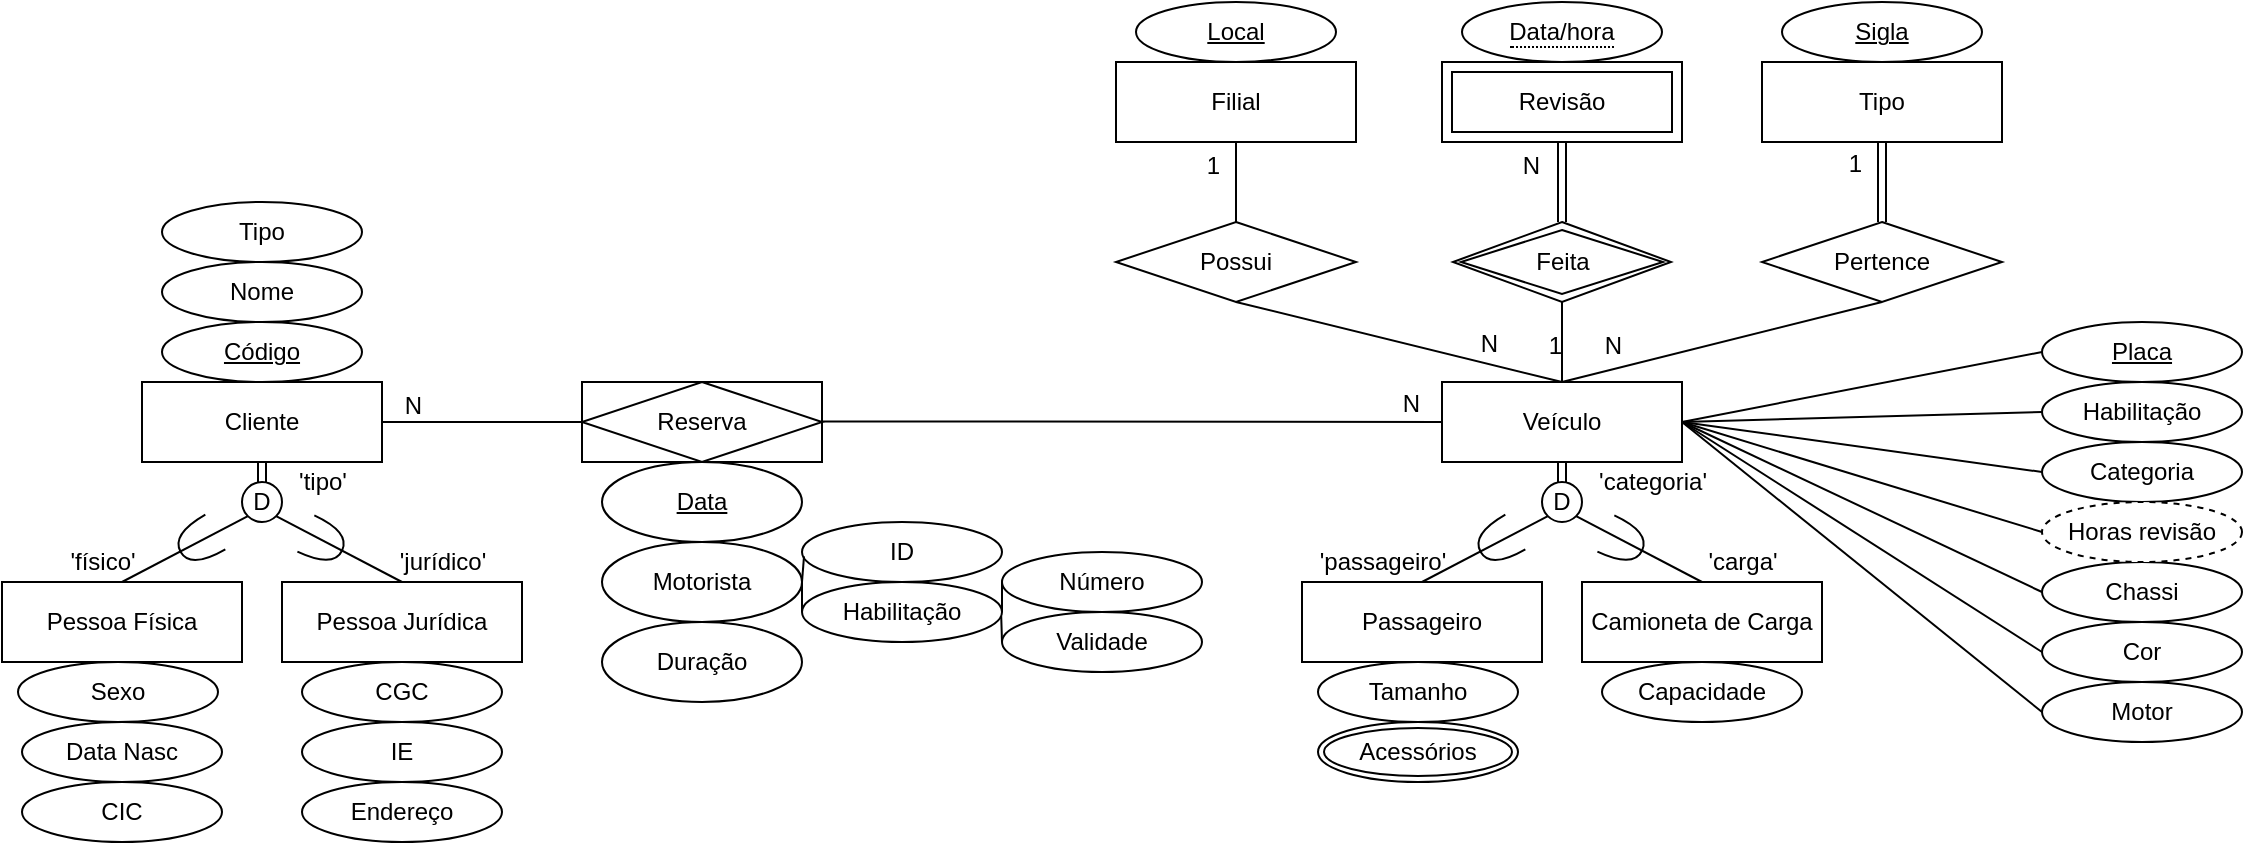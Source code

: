 <mxfile version="12.9.3" type="device"><diagram id="4BtH_rLJph0PBlJxzm15" name="Page-1"><mxGraphModel dx="1185" dy="680" grid="1" gridSize="10" guides="1" tooltips="1" connect="1" arrows="1" fold="1" page="1" pageScale="1" pageWidth="850" pageHeight="1100" math="0" shadow="0"><root><mxCell id="0"/><mxCell id="1" parent="0"/><mxCell id="RyStUggS_Oa_aT0fSxMY-2" value="Cliente" style="whiteSpace=wrap;html=1;align=center;" vertex="1" parent="1"><mxGeometry x="80" y="480" width="120" height="40" as="geometry"/></mxCell><mxCell id="RyStUggS_Oa_aT0fSxMY-3" value="Filial" style="whiteSpace=wrap;html=1;align=center;" vertex="1" parent="1"><mxGeometry x="567" y="320" width="120" height="40" as="geometry"/></mxCell><mxCell id="RyStUggS_Oa_aT0fSxMY-4" value="Pessoa Física" style="whiteSpace=wrap;html=1;align=center;" vertex="1" parent="1"><mxGeometry x="10" y="580" width="120" height="40" as="geometry"/></mxCell><mxCell id="RyStUggS_Oa_aT0fSxMY-5" value="Pessoa Jurídica" style="whiteSpace=wrap;html=1;align=center;" vertex="1" parent="1"><mxGeometry x="150" y="580" width="120" height="40" as="geometry"/></mxCell><mxCell id="RyStUggS_Oa_aT0fSxMY-6" value="" style="endArrow=none;html=1;rounded=0;entryX=0.5;entryY=0;entryDx=0;entryDy=0;exitX=0;exitY=1;exitDx=0;exitDy=0;" edge="1" parent="1" source="RyStUggS_Oa_aT0fSxMY-22" target="RyStUggS_Oa_aT0fSxMY-4"><mxGeometry relative="1" as="geometry"><mxPoint x="120" y="560" as="sourcePoint"/><mxPoint x="540" y="639" as="targetPoint"/></mxGeometry></mxCell><mxCell id="RyStUggS_Oa_aT0fSxMY-7" value="" style="endArrow=none;html=1;rounded=0;entryX=0.5;entryY=0;entryDx=0;entryDy=0;exitX=1;exitY=1;exitDx=0;exitDy=0;" edge="1" parent="1" source="RyStUggS_Oa_aT0fSxMY-22" target="RyStUggS_Oa_aT0fSxMY-5"><mxGeometry relative="1" as="geometry"><mxPoint x="160" y="570" as="sourcePoint"/><mxPoint x="70" y="650" as="targetPoint"/></mxGeometry></mxCell><mxCell id="RyStUggS_Oa_aT0fSxMY-10" value="Reserva" style="shape=associativeEntity;whiteSpace=wrap;html=1;align=center;" vertex="1" parent="1"><mxGeometry x="300" y="480" width="120" height="40" as="geometry"/></mxCell><mxCell id="RyStUggS_Oa_aT0fSxMY-11" value="Data" style="ellipse;whiteSpace=wrap;html=1;align=center;fontStyle=4;" vertex="1" parent="1"><mxGeometry x="310" y="520" width="100" height="40" as="geometry"/></mxCell><mxCell id="RyStUggS_Oa_aT0fSxMY-12" value="Motorista" style="ellipse;whiteSpace=wrap;html=1;align=center;" vertex="1" parent="1"><mxGeometry x="310" y="560" width="100" height="40" as="geometry"/></mxCell><mxCell id="RyStUggS_Oa_aT0fSxMY-13" value="ID" style="ellipse;whiteSpace=wrap;html=1;align=center;" vertex="1" parent="1"><mxGeometry x="410" y="550" width="100" height="30" as="geometry"/></mxCell><mxCell id="RyStUggS_Oa_aT0fSxMY-14" value="Habilitação" style="ellipse;whiteSpace=wrap;html=1;align=center;" vertex="1" parent="1"><mxGeometry x="410" y="580" width="100" height="30" as="geometry"/></mxCell><mxCell id="RyStUggS_Oa_aT0fSxMY-15" value="Número" style="ellipse;whiteSpace=wrap;html=1;align=center;" vertex="1" parent="1"><mxGeometry x="510" y="565" width="100" height="30" as="geometry"/></mxCell><mxCell id="RyStUggS_Oa_aT0fSxMY-16" value="Validade" style="ellipse;whiteSpace=wrap;html=1;align=center;" vertex="1" parent="1"><mxGeometry x="510" y="595" width="100" height="30" as="geometry"/></mxCell><mxCell id="RyStUggS_Oa_aT0fSxMY-17" value="" style="endArrow=none;html=1;rounded=0;entryX=0.01;entryY=0.572;entryDx=0;entryDy=0;entryPerimeter=0;exitX=1;exitY=0.5;exitDx=0;exitDy=0;" edge="1" parent="1" source="RyStUggS_Oa_aT0fSxMY-12" target="RyStUggS_Oa_aT0fSxMY-13"><mxGeometry relative="1" as="geometry"><mxPoint x="290" y="550" as="sourcePoint"/><mxPoint x="450" y="550" as="targetPoint"/></mxGeometry></mxCell><mxCell id="RyStUggS_Oa_aT0fSxMY-18" value="" style="endArrow=none;html=1;rounded=0;entryX=0;entryY=0.5;entryDx=0;entryDy=0;exitX=1;exitY=0.5;exitDx=0;exitDy=0;" edge="1" parent="1" source="RyStUggS_Oa_aT0fSxMY-14" target="RyStUggS_Oa_aT0fSxMY-15"><mxGeometry relative="1" as="geometry"><mxPoint x="420" y="590" as="sourcePoint"/><mxPoint x="421" y="577.16" as="targetPoint"/></mxGeometry></mxCell><mxCell id="RyStUggS_Oa_aT0fSxMY-19" value="" style="endArrow=none;html=1;rounded=0;entryX=0.996;entryY=0.568;entryDx=0;entryDy=0;exitX=0;exitY=0.5;exitDx=0;exitDy=0;entryPerimeter=0;" edge="1" parent="1" source="RyStUggS_Oa_aT0fSxMY-16" target="RyStUggS_Oa_aT0fSxMY-14"><mxGeometry relative="1" as="geometry"><mxPoint x="520" y="605" as="sourcePoint"/><mxPoint x="520" y="590" as="targetPoint"/></mxGeometry></mxCell><mxCell id="RyStUggS_Oa_aT0fSxMY-20" value="" style="endArrow=none;html=1;rounded=0;entryX=1;entryY=0.5;entryDx=0;entryDy=0;exitX=0;exitY=0.5;exitDx=0;exitDy=0;" edge="1" parent="1" source="RyStUggS_Oa_aT0fSxMY-14" target="RyStUggS_Oa_aT0fSxMY-12"><mxGeometry relative="1" as="geometry"><mxPoint x="420" y="590" as="sourcePoint"/><mxPoint x="421" y="577.16" as="targetPoint"/></mxGeometry></mxCell><mxCell id="RyStUggS_Oa_aT0fSxMY-21" value="" style="shape=requiredInterface;html=1;verticalLabelPosition=bottom;rotation=-210;" vertex="1" parent="1"><mxGeometry x="98" y="550" width="20" height="20" as="geometry"/></mxCell><mxCell id="RyStUggS_Oa_aT0fSxMY-22" value="D" style="ellipse;whiteSpace=wrap;html=1;aspect=fixed;" vertex="1" parent="1"><mxGeometry x="130" y="530" width="20" height="20" as="geometry"/></mxCell><mxCell id="RyStUggS_Oa_aT0fSxMY-23" value="" style="shape=link;html=1;entryX=0.5;entryY=1;entryDx=0;entryDy=0;exitX=0.5;exitY=0;exitDx=0;exitDy=0;" edge="1" parent="1" source="RyStUggS_Oa_aT0fSxMY-22" target="RyStUggS_Oa_aT0fSxMY-2"><mxGeometry width="50" height="50" relative="1" as="geometry"><mxPoint x="170" y="530" as="sourcePoint"/><mxPoint x="220" y="480" as="targetPoint"/></mxGeometry></mxCell><mxCell id="RyStUggS_Oa_aT0fSxMY-25" value="" style="shape=requiredInterface;html=1;verticalLabelPosition=bottom;rotation=25;" vertex="1" parent="1"><mxGeometry x="161" y="550" width="20" height="20" as="geometry"/></mxCell><mxCell id="RyStUggS_Oa_aT0fSxMY-26" value="'tipo'" style="text;html=1;align=center;verticalAlign=middle;resizable=0;points=[];autosize=1;" vertex="1" parent="1"><mxGeometry x="150" y="520" width="40" height="20" as="geometry"/></mxCell><mxCell id="RyStUggS_Oa_aT0fSxMY-27" value="'físico'" style="text;html=1;align=center;verticalAlign=middle;resizable=0;points=[];autosize=1;" vertex="1" parent="1"><mxGeometry x="35" y="560" width="50" height="20" as="geometry"/></mxCell><mxCell id="RyStUggS_Oa_aT0fSxMY-28" value="'jurídico'" style="text;html=1;align=center;verticalAlign=middle;resizable=0;points=[];autosize=1;" vertex="1" parent="1"><mxGeometry x="200" y="560" width="60" height="20" as="geometry"/></mxCell><mxCell id="RyStUggS_Oa_aT0fSxMY-29" value="Tipo" style="ellipse;whiteSpace=wrap;html=1;align=center;" vertex="1" parent="1"><mxGeometry x="90" y="390" width="100" height="30" as="geometry"/></mxCell><mxCell id="RyStUggS_Oa_aT0fSxMY-30" value="Veículo" style="whiteSpace=wrap;html=1;align=center;" vertex="1" parent="1"><mxGeometry x="730" y="480" width="120" height="40" as="geometry"/></mxCell><mxCell id="RyStUggS_Oa_aT0fSxMY-31" value="Passageiro" style="whiteSpace=wrap;html=1;align=center;" vertex="1" parent="1"><mxGeometry x="660" y="580" width="120" height="40" as="geometry"/></mxCell><mxCell id="RyStUggS_Oa_aT0fSxMY-32" value="Camioneta de Carga" style="whiteSpace=wrap;html=1;align=center;" vertex="1" parent="1"><mxGeometry x="800" y="580" width="120" height="40" as="geometry"/></mxCell><mxCell id="RyStUggS_Oa_aT0fSxMY-33" value="" style="endArrow=none;html=1;rounded=0;entryX=0.5;entryY=0;entryDx=0;entryDy=0;exitX=0;exitY=1;exitDx=0;exitDy=0;" edge="1" parent="1" source="RyStUggS_Oa_aT0fSxMY-36" target="RyStUggS_Oa_aT0fSxMY-31"><mxGeometry relative="1" as="geometry"><mxPoint x="770" y="560" as="sourcePoint"/><mxPoint x="1190" y="639" as="targetPoint"/></mxGeometry></mxCell><mxCell id="RyStUggS_Oa_aT0fSxMY-34" value="" style="endArrow=none;html=1;rounded=0;entryX=0.5;entryY=0;entryDx=0;entryDy=0;exitX=1;exitY=1;exitDx=0;exitDy=0;" edge="1" parent="1" source="RyStUggS_Oa_aT0fSxMY-36" target="RyStUggS_Oa_aT0fSxMY-32"><mxGeometry relative="1" as="geometry"><mxPoint x="810" y="570" as="sourcePoint"/><mxPoint x="720" y="650" as="targetPoint"/></mxGeometry></mxCell><mxCell id="RyStUggS_Oa_aT0fSxMY-35" value="" style="shape=requiredInterface;html=1;verticalLabelPosition=bottom;rotation=-210;" vertex="1" parent="1"><mxGeometry x="748" y="550" width="20" height="20" as="geometry"/></mxCell><mxCell id="RyStUggS_Oa_aT0fSxMY-36" value="D" style="ellipse;whiteSpace=wrap;html=1;aspect=fixed;" vertex="1" parent="1"><mxGeometry x="780" y="530" width="20" height="20" as="geometry"/></mxCell><mxCell id="RyStUggS_Oa_aT0fSxMY-37" value="" style="shape=link;html=1;entryX=0.5;entryY=1;entryDx=0;entryDy=0;exitX=0.5;exitY=0;exitDx=0;exitDy=0;" edge="1" parent="1" source="RyStUggS_Oa_aT0fSxMY-36" target="RyStUggS_Oa_aT0fSxMY-30"><mxGeometry width="50" height="50" relative="1" as="geometry"><mxPoint x="820" y="530" as="sourcePoint"/><mxPoint x="870" y="480" as="targetPoint"/></mxGeometry></mxCell><mxCell id="RyStUggS_Oa_aT0fSxMY-38" value="" style="shape=requiredInterface;html=1;verticalLabelPosition=bottom;rotation=25;" vertex="1" parent="1"><mxGeometry x="811" y="550" width="20" height="20" as="geometry"/></mxCell><mxCell id="RyStUggS_Oa_aT0fSxMY-39" value="'categoria'" style="text;html=1;align=center;verticalAlign=middle;resizable=0;points=[];autosize=1;" vertex="1" parent="1"><mxGeometry x="800" y="520" width="70" height="20" as="geometry"/></mxCell><mxCell id="RyStUggS_Oa_aT0fSxMY-40" value="'passageiro'" style="text;html=1;align=center;verticalAlign=middle;resizable=0;points=[];autosize=1;" vertex="1" parent="1"><mxGeometry x="660" y="560" width="80" height="20" as="geometry"/></mxCell><mxCell id="RyStUggS_Oa_aT0fSxMY-41" value="'carga'" style="text;html=1;align=center;verticalAlign=middle;resizable=0;points=[];autosize=1;" vertex="1" parent="1"><mxGeometry x="855" y="560" width="50" height="20" as="geometry"/></mxCell><mxCell id="RyStUggS_Oa_aT0fSxMY-42" value="Possui" style="shape=rhombus;perimeter=rhombusPerimeter;whiteSpace=wrap;html=1;align=center;" vertex="1" parent="1"><mxGeometry x="567" y="400" width="120" height="40" as="geometry"/></mxCell><mxCell id="RyStUggS_Oa_aT0fSxMY-44" value="" style="endArrow=none;html=1;rounded=0;exitX=1;exitY=0.5;exitDx=0;exitDy=0;entryX=0;entryY=0.5;entryDx=0;entryDy=0;" edge="1" parent="1" source="RyStUggS_Oa_aT0fSxMY-2" target="RyStUggS_Oa_aT0fSxMY-10"><mxGeometry relative="1" as="geometry"><mxPoint x="310" y="580" as="sourcePoint"/><mxPoint x="470" y="580" as="targetPoint"/></mxGeometry></mxCell><mxCell id="RyStUggS_Oa_aT0fSxMY-45" value="N" style="resizable=0;html=1;align=right;verticalAlign=bottom;" connectable="0" vertex="1" parent="RyStUggS_Oa_aT0fSxMY-44"><mxGeometry x="1" relative="1" as="geometry"><mxPoint x="-80" as="offset"/></mxGeometry></mxCell><mxCell id="RyStUggS_Oa_aT0fSxMY-46" value="" style="endArrow=none;html=1;rounded=0;exitX=1;exitY=0.5;exitDx=0;exitDy=0;entryX=0;entryY=0.5;entryDx=0;entryDy=0;" edge="1" parent="1" target="RyStUggS_Oa_aT0fSxMY-30"><mxGeometry relative="1" as="geometry"><mxPoint x="420" y="499.71" as="sourcePoint"/><mxPoint x="520" y="499.71" as="targetPoint"/></mxGeometry></mxCell><mxCell id="RyStUggS_Oa_aT0fSxMY-47" value="N" style="resizable=0;html=1;align=right;verticalAlign=bottom;" connectable="0" vertex="1" parent="RyStUggS_Oa_aT0fSxMY-46"><mxGeometry x="1" relative="1" as="geometry"><mxPoint x="-10.29" as="offset"/></mxGeometry></mxCell><mxCell id="RyStUggS_Oa_aT0fSxMY-48" value="" style="endArrow=none;html=1;rounded=0;exitX=0.5;exitY=1;exitDx=0;exitDy=0;entryX=0.5;entryY=0;entryDx=0;entryDy=0;" edge="1" parent="1" source="RyStUggS_Oa_aT0fSxMY-3" target="RyStUggS_Oa_aT0fSxMY-42"><mxGeometry relative="1" as="geometry"><mxPoint x="139" y="520" as="sourcePoint"/><mxPoint x="519" y="450" as="targetPoint"/></mxGeometry></mxCell><mxCell id="RyStUggS_Oa_aT0fSxMY-49" value="1" style="resizable=0;html=1;align=right;verticalAlign=bottom;" connectable="0" vertex="1" parent="RyStUggS_Oa_aT0fSxMY-48"><mxGeometry x="1" relative="1" as="geometry"><mxPoint x="-8" y="-20" as="offset"/></mxGeometry></mxCell><mxCell id="RyStUggS_Oa_aT0fSxMY-52" value="" style="endArrow=none;html=1;rounded=0;exitX=0.5;exitY=0;exitDx=0;exitDy=0;entryX=0.5;entryY=1;entryDx=0;entryDy=0;" edge="1" parent="1" source="RyStUggS_Oa_aT0fSxMY-30" target="RyStUggS_Oa_aT0fSxMY-42"><mxGeometry relative="1" as="geometry"><mxPoint x="718" y="370" as="sourcePoint"/><mxPoint x="718" y="410" as="targetPoint"/></mxGeometry></mxCell><mxCell id="RyStUggS_Oa_aT0fSxMY-53" value="N" style="resizable=0;html=1;align=right;verticalAlign=bottom;direction=south;" connectable="0" vertex="1" parent="RyStUggS_Oa_aT0fSxMY-52"><mxGeometry x="1" relative="1" as="geometry"><mxPoint x="131.16" y="29.95" as="offset"/></mxGeometry></mxCell><mxCell id="RyStUggS_Oa_aT0fSxMY-54" value="" style="endArrow=none;html=1;rounded=0;exitX=0.5;exitY=0;exitDx=0;exitDy=0;entryX=0.5;entryY=1;entryDx=0;entryDy=0;" edge="1" parent="1" source="RyStUggS_Oa_aT0fSxMY-30" target="RyStUggS_Oa_aT0fSxMY-82"><mxGeometry relative="1" as="geometry"><mxPoint x="881" y="370" as="sourcePoint"/><mxPoint x="871" y="440" as="targetPoint"/></mxGeometry></mxCell><mxCell id="RyStUggS_Oa_aT0fSxMY-55" value="1" style="resizable=0;html=1;align=right;verticalAlign=bottom;" connectable="0" vertex="1" parent="RyStUggS_Oa_aT0fSxMY-54"><mxGeometry x="1" relative="1" as="geometry"><mxPoint y="30.0" as="offset"/></mxGeometry></mxCell><mxCell id="RyStUggS_Oa_aT0fSxMY-56" value="Nome" style="ellipse;whiteSpace=wrap;html=1;align=center;" vertex="1" parent="1"><mxGeometry x="90" y="420" width="100" height="30" as="geometry"/></mxCell><mxCell id="RyStUggS_Oa_aT0fSxMY-57" value="Sexo" style="ellipse;whiteSpace=wrap;html=1;align=center;" vertex="1" parent="1"><mxGeometry x="18" y="620" width="100" height="30" as="geometry"/></mxCell><mxCell id="RyStUggS_Oa_aT0fSxMY-58" value="Data Nasc" style="ellipse;whiteSpace=wrap;html=1;align=center;" vertex="1" parent="1"><mxGeometry x="20" y="650" width="100" height="30" as="geometry"/></mxCell><mxCell id="RyStUggS_Oa_aT0fSxMY-59" value="CIC" style="ellipse;whiteSpace=wrap;html=1;align=center;" vertex="1" parent="1"><mxGeometry x="20" y="680" width="100" height="30" as="geometry"/></mxCell><mxCell id="RyStUggS_Oa_aT0fSxMY-60" value="CGC" style="ellipse;whiteSpace=wrap;html=1;align=center;" vertex="1" parent="1"><mxGeometry x="160" y="620" width="100" height="30" as="geometry"/></mxCell><mxCell id="RyStUggS_Oa_aT0fSxMY-61" value="IE" style="ellipse;whiteSpace=wrap;html=1;align=center;" vertex="1" parent="1"><mxGeometry x="160" y="650" width="100" height="30" as="geometry"/></mxCell><mxCell id="RyStUggS_Oa_aT0fSxMY-62" value="Endereço" style="ellipse;whiteSpace=wrap;html=1;align=center;" vertex="1" parent="1"><mxGeometry x="160" y="680" width="100" height="30" as="geometry"/></mxCell><mxCell id="RyStUggS_Oa_aT0fSxMY-63" value="Código" style="ellipse;whiteSpace=wrap;html=1;align=center;fontStyle=4;" vertex="1" parent="1"><mxGeometry x="90" y="450" width="100" height="30" as="geometry"/></mxCell><mxCell id="RyStUggS_Oa_aT0fSxMY-64" value="Duração" style="ellipse;whiteSpace=wrap;html=1;align=center;" vertex="1" parent="1"><mxGeometry x="310" y="600" width="100" height="40" as="geometry"/></mxCell><mxCell id="RyStUggS_Oa_aT0fSxMY-65" value="Local" style="ellipse;whiteSpace=wrap;html=1;align=center;fontStyle=4;" vertex="1" parent="1"><mxGeometry x="577" y="290" width="100" height="30" as="geometry"/></mxCell><mxCell id="RyStUggS_Oa_aT0fSxMY-70" value="Pertence" style="shape=rhombus;perimeter=rhombusPerimeter;whiteSpace=wrap;html=1;align=center;" vertex="1" parent="1"><mxGeometry x="890" y="400" width="120" height="40" as="geometry"/></mxCell><mxCell id="RyStUggS_Oa_aT0fSxMY-71" value="Tipo" style="whiteSpace=wrap;html=1;align=center;" vertex="1" parent="1"><mxGeometry x="890" y="320" width="120" height="40" as="geometry"/></mxCell><mxCell id="RyStUggS_Oa_aT0fSxMY-73" value="" style="endArrow=none;html=1;rounded=0;entryX=0.5;entryY=1;entryDx=0;entryDy=0;" edge="1" parent="1" target="RyStUggS_Oa_aT0fSxMY-70"><mxGeometry relative="1" as="geometry"><mxPoint x="790" y="480" as="sourcePoint"/><mxPoint x="905" y="496" as="targetPoint"/></mxGeometry></mxCell><mxCell id="RyStUggS_Oa_aT0fSxMY-74" value="N" style="resizable=0;html=1;align=right;verticalAlign=bottom;" connectable="0" vertex="1" parent="RyStUggS_Oa_aT0fSxMY-73"><mxGeometry x="1" relative="1" as="geometry"><mxPoint x="-129.12" y="30.03" as="offset"/></mxGeometry></mxCell><mxCell id="RyStUggS_Oa_aT0fSxMY-77" value="Sigla" style="ellipse;whiteSpace=wrap;html=1;align=center;fontStyle=4;" vertex="1" parent="1"><mxGeometry x="900" y="290" width="100" height="30" as="geometry"/></mxCell><mxCell id="RyStUggS_Oa_aT0fSxMY-78" value="" style="shape=link;html=1;rounded=0;entryX=0.5;entryY=1;entryDx=0;entryDy=0;exitX=0.5;exitY=0;exitDx=0;exitDy=0;" edge="1" parent="1" source="RyStUggS_Oa_aT0fSxMY-70" target="RyStUggS_Oa_aT0fSxMY-71"><mxGeometry relative="1" as="geometry"><mxPoint x="990" y="450" as="sourcePoint"/><mxPoint x="1150" y="450" as="targetPoint"/></mxGeometry></mxCell><mxCell id="RyStUggS_Oa_aT0fSxMY-79" value="1" style="resizable=0;html=1;align=right;verticalAlign=bottom;" connectable="0" vertex="1" parent="RyStUggS_Oa_aT0fSxMY-78"><mxGeometry x="1" relative="1" as="geometry"><mxPoint x="-10" y="19.91" as="offset"/></mxGeometry></mxCell><mxCell id="RyStUggS_Oa_aT0fSxMY-81" value="Revisão" style="shape=ext;margin=3;double=1;whiteSpace=wrap;html=1;align=center;" vertex="1" parent="1"><mxGeometry x="730" y="320" width="120" height="40" as="geometry"/></mxCell><mxCell id="RyStUggS_Oa_aT0fSxMY-82" value="Feita" style="shape=rhombus;double=1;perimeter=rhombusPerimeter;whiteSpace=wrap;html=1;align=center;" vertex="1" parent="1"><mxGeometry x="735.5" y="400" width="109" height="40" as="geometry"/></mxCell><mxCell id="RyStUggS_Oa_aT0fSxMY-85" value="" style="shape=link;html=1;rounded=0;entryX=0.5;entryY=1;entryDx=0;entryDy=0;exitX=0.5;exitY=0;exitDx=0;exitDy=0;" edge="1" parent="1" source="RyStUggS_Oa_aT0fSxMY-82" target="RyStUggS_Oa_aT0fSxMY-81"><mxGeometry relative="1" as="geometry"><mxPoint x="659" y="440" as="sourcePoint"/><mxPoint x="819" y="440" as="targetPoint"/></mxGeometry></mxCell><mxCell id="RyStUggS_Oa_aT0fSxMY-86" value="N" style="resizable=0;html=1;align=right;verticalAlign=bottom;" connectable="0" vertex="1" parent="RyStUggS_Oa_aT0fSxMY-85"><mxGeometry x="1" relative="1" as="geometry"><mxPoint x="-11" y="20" as="offset"/></mxGeometry></mxCell><mxCell id="RyStUggS_Oa_aT0fSxMY-87" value="&lt;span style=&quot;border-bottom: 1px dotted&quot;&gt;Data/hora&lt;/span&gt;" style="ellipse;whiteSpace=wrap;html=1;align=center;" vertex="1" parent="1"><mxGeometry x="740" y="290" width="100" height="30" as="geometry"/></mxCell><mxCell id="RyStUggS_Oa_aT0fSxMY-90" value="Habilitação" style="ellipse;whiteSpace=wrap;html=1;align=center;" vertex="1" parent="1"><mxGeometry x="1030" y="480" width="100" height="30" as="geometry"/></mxCell><mxCell id="RyStUggS_Oa_aT0fSxMY-93" value="" style="endArrow=none;html=1;rounded=0;entryX=0;entryY=0.5;entryDx=0;entryDy=0;exitX=1;exitY=0.5;exitDx=0;exitDy=0;" edge="1" parent="1" target="RyStUggS_Oa_aT0fSxMY-101" source="RyStUggS_Oa_aT0fSxMY-30"><mxGeometry relative="1" as="geometry"><mxPoint x="905" y="505" as="sourcePoint"/><mxPoint x="906" y="477.16" as="targetPoint"/></mxGeometry></mxCell><mxCell id="RyStUggS_Oa_aT0fSxMY-96" value="" style="endArrow=none;html=1;rounded=0;entryX=1;entryY=0.5;entryDx=0;entryDy=0;exitX=0;exitY=0.5;exitDx=0;exitDy=0;" edge="1" parent="1" source="RyStUggS_Oa_aT0fSxMY-90" target="RyStUggS_Oa_aT0fSxMY-30"><mxGeometry relative="1" as="geometry"><mxPoint x="915" y="515" as="sourcePoint"/><mxPoint x="905" y="505" as="targetPoint"/></mxGeometry></mxCell><mxCell id="RyStUggS_Oa_aT0fSxMY-97" value="Tamanho" style="ellipse;whiteSpace=wrap;html=1;align=center;" vertex="1" parent="1"><mxGeometry x="668" y="620" width="100" height="30" as="geometry"/></mxCell><mxCell id="RyStUggS_Oa_aT0fSxMY-99" value="Categoria" style="ellipse;whiteSpace=wrap;html=1;align=center;" vertex="1" parent="1"><mxGeometry x="1030" y="510" width="100" height="30" as="geometry"/></mxCell><mxCell id="RyStUggS_Oa_aT0fSxMY-100" value="" style="endArrow=none;html=1;rounded=0;entryX=1;entryY=0.5;entryDx=0;entryDy=0;exitX=0;exitY=0.5;exitDx=0;exitDy=0;" edge="1" parent="1" source="RyStUggS_Oa_aT0fSxMY-99" target="RyStUggS_Oa_aT0fSxMY-30"><mxGeometry relative="1" as="geometry"><mxPoint x="925" y="525" as="sourcePoint"/><mxPoint x="860" y="510" as="targetPoint"/></mxGeometry></mxCell><mxCell id="RyStUggS_Oa_aT0fSxMY-101" value="Placa" style="ellipse;whiteSpace=wrap;html=1;align=center;fontStyle=4;" vertex="1" parent="1"><mxGeometry x="1030" y="450" width="100" height="30" as="geometry"/></mxCell><mxCell id="RyStUggS_Oa_aT0fSxMY-103" value="Acessórios" style="ellipse;shape=doubleEllipse;margin=3;whiteSpace=wrap;html=1;align=center;" vertex="1" parent="1"><mxGeometry x="668" y="650" width="100" height="30" as="geometry"/></mxCell><mxCell id="RyStUggS_Oa_aT0fSxMY-104" value="Capacidade" style="ellipse;whiteSpace=wrap;html=1;align=center;" vertex="1" parent="1"><mxGeometry x="810" y="620" width="100" height="30" as="geometry"/></mxCell><mxCell id="RyStUggS_Oa_aT0fSxMY-106" value="" style="endArrow=none;html=1;rounded=0;exitX=0;exitY=0.5;exitDx=0;exitDy=0;" edge="1" parent="1"><mxGeometry relative="1" as="geometry"><mxPoint x="1030" y="555" as="sourcePoint"/><mxPoint x="850" y="500" as="targetPoint"/></mxGeometry></mxCell><mxCell id="RyStUggS_Oa_aT0fSxMY-109" value="Chassi" style="ellipse;whiteSpace=wrap;html=1;align=center;" vertex="1" parent="1"><mxGeometry x="1030" y="570" width="100" height="30" as="geometry"/></mxCell><mxCell id="RyStUggS_Oa_aT0fSxMY-110" value="" style="endArrow=none;html=1;rounded=0;exitX=0;exitY=0.5;exitDx=0;exitDy=0;" edge="1" parent="1" source="RyStUggS_Oa_aT0fSxMY-109"><mxGeometry relative="1" as="geometry"><mxPoint x="920" y="565" as="sourcePoint"/><mxPoint x="850" y="500" as="targetPoint"/></mxGeometry></mxCell><mxCell id="RyStUggS_Oa_aT0fSxMY-115" value="Cor" style="ellipse;whiteSpace=wrap;html=1;align=center;" vertex="1" parent="1"><mxGeometry x="1030" y="600" width="100" height="30" as="geometry"/></mxCell><mxCell id="RyStUggS_Oa_aT0fSxMY-116" value="" style="endArrow=none;html=1;rounded=0;exitX=0;exitY=0.5;exitDx=0;exitDy=0;entryX=1;entryY=0.5;entryDx=0;entryDy=0;" edge="1" parent="1" source="RyStUggS_Oa_aT0fSxMY-115" target="RyStUggS_Oa_aT0fSxMY-30"><mxGeometry relative="1" as="geometry"><mxPoint x="920" y="595" as="sourcePoint"/><mxPoint x="855" y="560" as="targetPoint"/></mxGeometry></mxCell><mxCell id="RyStUggS_Oa_aT0fSxMY-117" value="Motor" style="ellipse;whiteSpace=wrap;html=1;align=center;" vertex="1" parent="1"><mxGeometry x="1030" y="630" width="100" height="30" as="geometry"/></mxCell><mxCell id="RyStUggS_Oa_aT0fSxMY-118" value="" style="endArrow=none;html=1;rounded=0;exitX=0;exitY=0.5;exitDx=0;exitDy=0;entryX=1;entryY=0.5;entryDx=0;entryDy=0;" edge="1" parent="1" source="RyStUggS_Oa_aT0fSxMY-117" target="RyStUggS_Oa_aT0fSxMY-30"><mxGeometry relative="1" as="geometry"><mxPoint x="920" y="625" as="sourcePoint"/><mxPoint x="855" y="590" as="targetPoint"/></mxGeometry></mxCell><mxCell id="RyStUggS_Oa_aT0fSxMY-119" value="Horas revisão" style="ellipse;whiteSpace=wrap;html=1;align=center;dashed=1;" vertex="1" parent="1"><mxGeometry x="1030" y="540" width="100" height="30" as="geometry"/></mxCell></root></mxGraphModel></diagram></mxfile>
